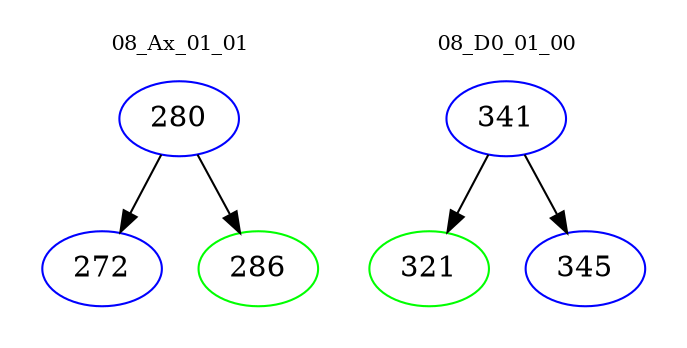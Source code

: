 digraph{
subgraph cluster_0 {
color = white
label = "08_Ax_01_01";
fontsize=10;
T0_280 [label="280", color="blue"]
T0_280 -> T0_272 [color="black"]
T0_272 [label="272", color="blue"]
T0_280 -> T0_286 [color="black"]
T0_286 [label="286", color="green"]
}
subgraph cluster_1 {
color = white
label = "08_D0_01_00";
fontsize=10;
T1_341 [label="341", color="blue"]
T1_341 -> T1_321 [color="black"]
T1_321 [label="321", color="green"]
T1_341 -> T1_345 [color="black"]
T1_345 [label="345", color="blue"]
}
}
